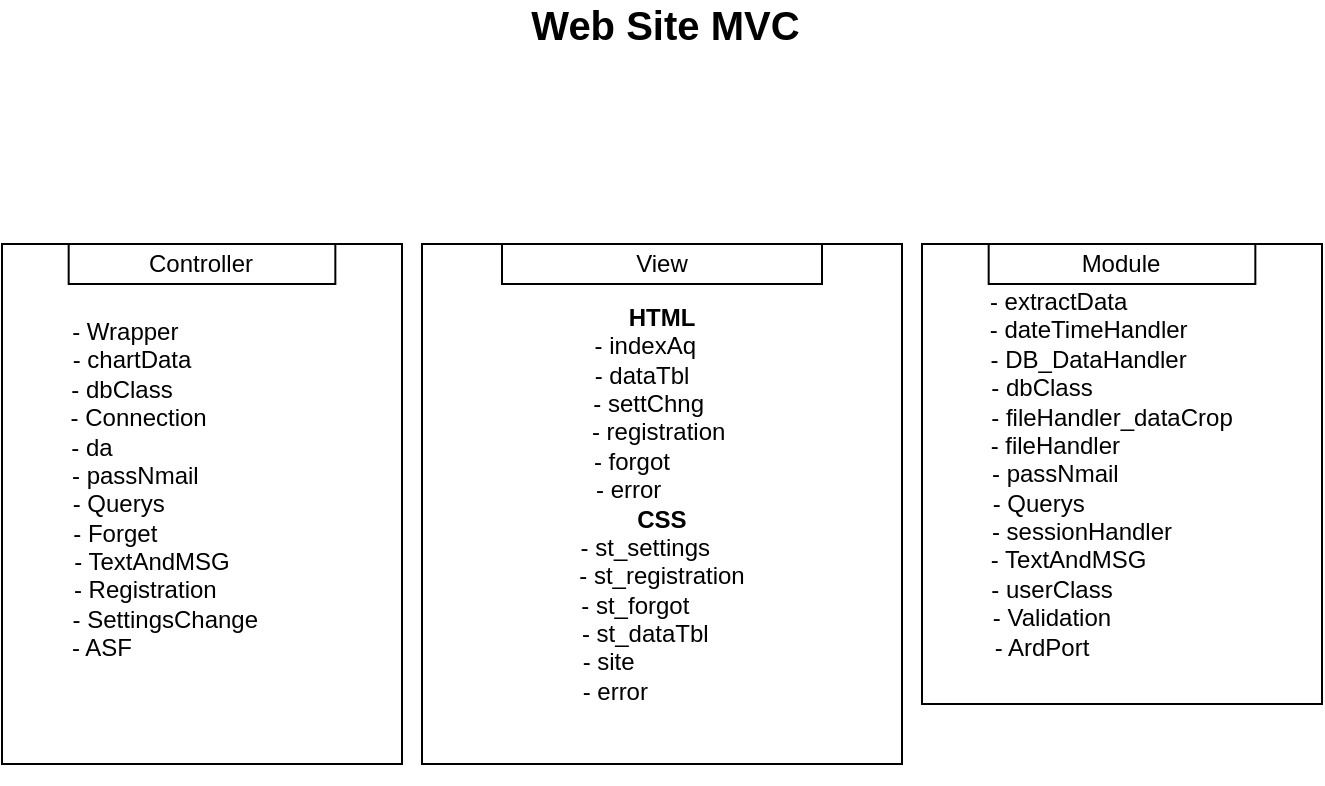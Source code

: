 <mxfile version="15.2.9" type="device"><diagram id="AS-GtM7eC9lOG2qA9LNT" name="Page-1"><mxGraphModel dx="981" dy="508" grid="1" gridSize="10" guides="1" tooltips="1" connect="1" arrows="1" fold="1" page="1" pageScale="1" pageWidth="827" pageHeight="1169" math="0" shadow="0"><root><mxCell id="0"/><mxCell id="1" parent="0"/><mxCell id="Q-rDlVN7T9nLc0tARPzA-1" value="&lt;b&gt;&lt;font style=&quot;font-size: 20px&quot;&gt;Web Site MVC&amp;nbsp;&lt;/font&gt;&lt;/b&gt;" style="text;html=1;align=center;verticalAlign=middle;resizable=0;points=[];autosize=1;strokeColor=none;fillColor=none;" vertex="1" parent="1"><mxGeometry x="334" y="40" width="160" height="20" as="geometry"/></mxCell><mxCell id="Q-rDlVN7T9nLc0tARPzA-7" value="" style="group" vertex="1" connectable="0" parent="1"><mxGeometry x="290" y="160" width="240" height="260" as="geometry"/></mxCell><mxCell id="Q-rDlVN7T9nLc0tARPzA-4" value="&lt;b&gt;HTML&lt;/b&gt;&lt;br&gt;- indexAq&amp;nbsp; &amp;nbsp; &amp;nbsp;&lt;br&gt;- dataTbl&amp;nbsp; &amp;nbsp; &amp;nbsp;&amp;nbsp;&lt;br&gt;- settChng&amp;nbsp; &amp;nbsp;&amp;nbsp;&lt;br&gt;- registration&amp;nbsp;&lt;br&gt;- forgot&amp;nbsp; &amp;nbsp; &amp;nbsp; &amp;nbsp; &amp;nbsp;&lt;br&gt;- error&amp;nbsp; &amp;nbsp; &amp;nbsp; &amp;nbsp; &amp;nbsp;&amp;nbsp;&lt;br&gt;&lt;b&gt;CSS&lt;/b&gt;&lt;br&gt;-&amp;nbsp;st_settings&amp;nbsp; &amp;nbsp; &amp;nbsp;&lt;br&gt;-&amp;nbsp;st_registration&lt;br&gt;-&amp;nbsp;st_forgot&amp;nbsp; &amp;nbsp; &amp;nbsp; &amp;nbsp;&amp;nbsp;&lt;br&gt;-&amp;nbsp;st_dataTbl&amp;nbsp; &amp;nbsp; &amp;nbsp;&lt;br&gt;-&amp;nbsp;site&amp;nbsp; &amp;nbsp; &amp;nbsp; &amp;nbsp; &amp;nbsp; &amp;nbsp; &amp;nbsp; &amp;nbsp;&amp;nbsp;&lt;br&gt;-&amp;nbsp;error&amp;nbsp; &amp;nbsp; &amp;nbsp; &amp;nbsp; &amp;nbsp; &amp;nbsp; &amp;nbsp;&amp;nbsp;" style="rounded=0;whiteSpace=wrap;html=1;" vertex="1" parent="Q-rDlVN7T9nLc0tARPzA-7"><mxGeometry width="240" height="260" as="geometry"/></mxCell><mxCell id="Q-rDlVN7T9nLc0tARPzA-6" value="View" style="rounded=0;whiteSpace=wrap;html=1;" vertex="1" parent="Q-rDlVN7T9nLc0tARPzA-7"><mxGeometry x="40" width="160" height="20" as="geometry"/></mxCell><mxCell id="Q-rDlVN7T9nLc0tARPzA-8" value="" style="group" vertex="1" connectable="0" parent="1"><mxGeometry x="80" y="160" width="200" height="270" as="geometry"/></mxCell><mxCell id="Q-rDlVN7T9nLc0tARPzA-2" value="&lt;span&gt;- Wrapper&amp;nbsp; &amp;nbsp; &amp;nbsp; &amp;nbsp; &amp;nbsp; &amp;nbsp; &amp;nbsp; &amp;nbsp; &amp;nbsp; &amp;nbsp; &amp;nbsp; &amp;nbsp;&lt;/span&gt;&lt;br&gt;&lt;span&gt;- chartData&amp;nbsp; &amp;nbsp; &amp;nbsp; &amp;nbsp; &amp;nbsp; &amp;nbsp;&amp;nbsp;&amp;nbsp; &amp;nbsp; &amp;nbsp; &amp;nbsp; &amp;nbsp;&lt;/span&gt;&lt;br&gt;&lt;span&gt;-&amp;nbsp;dbClass&amp;nbsp; &amp;nbsp; &amp;nbsp; &amp;nbsp; &amp;nbsp; &amp;nbsp; &amp;nbsp; &amp;nbsp; &amp;nbsp; &amp;nbsp; &amp;nbsp; &amp;nbsp;&amp;nbsp;&lt;/span&gt;&lt;br&gt;&lt;span&gt;&amp;nbsp;-&amp;nbsp;&lt;/span&gt;Connection&amp;nbsp; &amp;nbsp; &amp;nbsp; &amp;nbsp; &amp;nbsp; &amp;nbsp; &amp;nbsp; &amp;nbsp; &amp;nbsp; &amp;nbsp;&amp;nbsp;&lt;br&gt;&lt;span&gt;- da&amp;nbsp; &amp;nbsp; &amp;nbsp; &amp;nbsp; &amp;nbsp; &amp;nbsp; &amp;nbsp;&amp;nbsp;&amp;nbsp; &amp;nbsp; &amp;nbsp; &amp;nbsp; &amp;nbsp; &amp;nbsp; &amp;nbsp; &amp;nbsp; &amp;nbsp; &amp;nbsp;&lt;/span&gt;&lt;br&gt;&lt;span&gt;- passNmail&amp;nbsp; &amp;nbsp; &amp;nbsp; &amp;nbsp; &amp;nbsp; &amp;nbsp; &amp;nbsp; &amp;nbsp; &amp;nbsp; &amp;nbsp;&amp;nbsp;&lt;/span&gt;&lt;br&gt;&lt;span&gt;- Querys&amp;nbsp; &amp;nbsp; &amp;nbsp; &amp;nbsp; &amp;nbsp; &amp;nbsp; &amp;nbsp; &amp;nbsp; &amp;nbsp; &amp;nbsp; &amp;nbsp; &amp;nbsp; &amp;nbsp;&lt;/span&gt;&lt;br&gt;&lt;span&gt;- Forget&amp;nbsp; &amp;nbsp; &amp;nbsp; &amp;nbsp; &amp;nbsp; &amp;nbsp; &amp;nbsp;&amp;nbsp;&amp;nbsp;&amp;nbsp; &amp;nbsp; &amp;nbsp; &amp;nbsp; &amp;nbsp; &amp;nbsp;&lt;/span&gt;&lt;br&gt;&lt;span&gt;- TextAndMSG&amp;nbsp; &amp;nbsp; &amp;nbsp; &amp;nbsp; &amp;nbsp; &amp;nbsp; &amp;nbsp; &amp;nbsp;&lt;/span&gt;&lt;br&gt;&lt;span&gt;- Registration&amp;nbsp; &amp;nbsp; &amp;nbsp; &amp;nbsp; &amp;nbsp; &amp;nbsp; &amp;nbsp; &amp;nbsp; &amp;nbsp;&lt;/span&gt;&lt;br&gt;&lt;span&gt;- SettingsChange&amp;nbsp; &amp;nbsp; &amp;nbsp; &amp;nbsp; &amp;nbsp; &amp;nbsp;&lt;br&gt;&lt;/span&gt;- ASF&amp;nbsp; &amp;nbsp; &amp;nbsp; &amp;nbsp; &amp;nbsp; &amp;nbsp; &amp;nbsp; &amp;nbsp; &amp;nbsp; &amp;nbsp; &amp;nbsp; &amp;nbsp;&amp;nbsp; &amp;nbsp; &amp;nbsp; &amp;nbsp;&lt;span&gt;&lt;br&gt;&amp;nbsp; &amp;nbsp; &amp;nbsp; &amp;nbsp; &amp;nbsp; &amp;nbsp; &amp;nbsp; &amp;nbsp; &amp;nbsp; &amp;nbsp; &amp;nbsp;&lt;/span&gt;" style="rounded=0;whiteSpace=wrap;html=1;" vertex="1" parent="Q-rDlVN7T9nLc0tARPzA-8"><mxGeometry width="200" height="260" as="geometry"/></mxCell><mxCell id="Q-rDlVN7T9nLc0tARPzA-3" value="Controller" style="rounded=0;whiteSpace=wrap;html=1;" vertex="1" parent="Q-rDlVN7T9nLc0tARPzA-8"><mxGeometry x="33.333" width="133.333" height="20" as="geometry"/></mxCell><mxCell id="Q-rDlVN7T9nLc0tARPzA-9" value="M" style="group" vertex="1" connectable="0" parent="1"><mxGeometry x="540" y="160" width="200" height="230" as="geometry"/></mxCell><mxCell id="Q-rDlVN7T9nLc0tARPzA-10" value="- extractData&amp;nbsp; &amp;nbsp; &amp;nbsp; &amp;nbsp; &amp;nbsp; &amp;nbsp; &amp;nbsp; &amp;nbsp; &amp;nbsp; &amp;nbsp;&lt;br&gt;- dateTimeHandler&amp;nbsp; &amp;nbsp; &amp;nbsp; &amp;nbsp; &amp;nbsp;&amp;nbsp;&lt;br&gt;-&amp;nbsp;DB_DataHandler&amp;nbsp; &amp;nbsp; &amp;nbsp; &amp;nbsp; &amp;nbsp;&amp;nbsp;&lt;br&gt;-&amp;nbsp;dbClass&amp;nbsp; &amp;nbsp; &amp;nbsp; &amp;nbsp; &amp;nbsp; &amp;nbsp; &amp;nbsp; &amp;nbsp; &amp;nbsp; &amp;nbsp; &amp;nbsp; &amp;nbsp;&amp;nbsp;&lt;br&gt;&amp;nbsp;-&amp;nbsp;fileHandler_dataCrop&amp;nbsp; &amp;nbsp;&amp;nbsp;&lt;br&gt;- fileHandler&amp;nbsp; &amp;nbsp; &amp;nbsp; &amp;nbsp; &amp;nbsp; &amp;nbsp; &amp;nbsp; &amp;nbsp; &amp;nbsp; &amp;nbsp;&amp;nbsp;&lt;br&gt;- passNmail&amp;nbsp; &amp;nbsp; &amp;nbsp; &amp;nbsp; &amp;nbsp; &amp;nbsp; &amp;nbsp; &amp;nbsp; &amp;nbsp; &amp;nbsp;&amp;nbsp;&lt;br&gt;- Querys&amp;nbsp; &amp;nbsp; &amp;nbsp; &amp;nbsp; &amp;nbsp; &amp;nbsp; &amp;nbsp; &amp;nbsp; &amp;nbsp; &amp;nbsp; &amp;nbsp; &amp;nbsp; &amp;nbsp;&lt;br&gt;- sessionHandler&amp;nbsp; &amp;nbsp; &amp;nbsp; &amp;nbsp; &amp;nbsp; &amp;nbsp;&amp;nbsp;&lt;br&gt;- TextAndMSG&amp;nbsp; &amp;nbsp; &amp;nbsp; &amp;nbsp; &amp;nbsp; &amp;nbsp; &amp;nbsp; &amp;nbsp;&amp;nbsp;&lt;br&gt;- userClass&amp;nbsp; &amp;nbsp; &amp;nbsp; &amp;nbsp; &amp;nbsp; &amp;nbsp; &amp;nbsp; &amp;nbsp; &amp;nbsp; &amp;nbsp; &amp;nbsp;&lt;br&gt;&amp;nbsp;- Validation&amp;nbsp; &amp;nbsp; &amp;nbsp; &amp;nbsp; &amp;nbsp; &amp;nbsp; &amp;nbsp; &amp;nbsp; &amp;nbsp; &amp;nbsp; &amp;nbsp;&amp;nbsp;&lt;br&gt;- ArdPort&amp;nbsp; &amp;nbsp; &amp;nbsp; &amp;nbsp; &amp;nbsp; &amp;nbsp; &amp;nbsp; &amp;nbsp; &amp;nbsp; &amp;nbsp; &amp;nbsp; &amp;nbsp;&amp;nbsp;" style="rounded=0;whiteSpace=wrap;html=1;" vertex="1" parent="Q-rDlVN7T9nLc0tARPzA-9"><mxGeometry width="200" height="230" as="geometry"/></mxCell><mxCell id="Q-rDlVN7T9nLc0tARPzA-11" value="Module" style="rounded=0;whiteSpace=wrap;html=1;" vertex="1" parent="Q-rDlVN7T9nLc0tARPzA-9"><mxGeometry x="33.333" width="133.333" height="20" as="geometry"/></mxCell></root></mxGraphModel></diagram></mxfile>